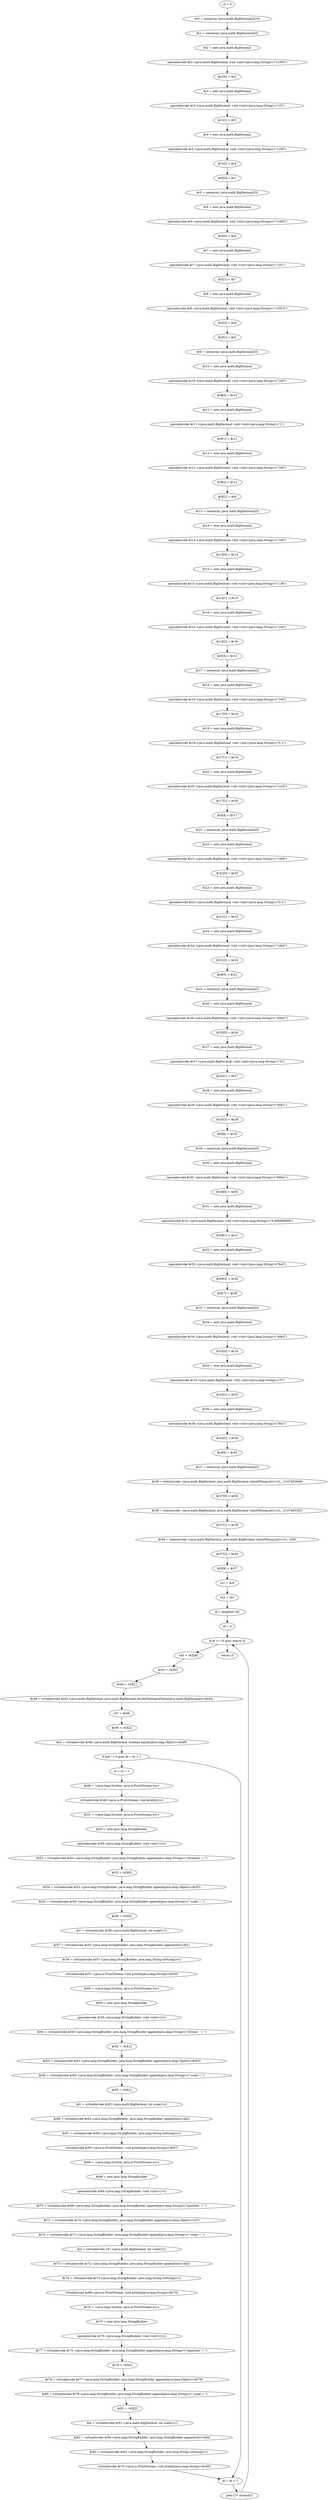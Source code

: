 digraph "unitGraph" {
    "i5 = 0"
    "$r0 = newarray (java.math.BigDecimal[])[10]"
    "$r1 = newarray (java.math.BigDecimal)[3]"
    "$r2 = new java.math.BigDecimal"
    "specialinvoke $r2.<java.math.BigDecimal: void <init>(java.lang.String)>(\"11003\")"
    "$r1[0] = $r2"
    "$r3 = new java.math.BigDecimal"
    "specialinvoke $r3.<java.math.BigDecimal: void <init>(java.lang.String)>(\"10\")"
    "$r1[1] = $r3"
    "$r4 = new java.math.BigDecimal"
    "specialinvoke $r4.<java.math.BigDecimal: void <init>(java.lang.String)>(\"1100\")"
    "$r1[2] = $r4"
    "$r0[0] = $r1"
    "$r5 = newarray (java.math.BigDecimal)[3]"
    "$r6 = new java.math.BigDecimal"
    "specialinvoke $r6.<java.math.BigDecimal: void <init>(java.lang.String)>(\"11003\")"
    "$r5[0] = $r6"
    "$r7 = new java.math.BigDecimal"
    "specialinvoke $r7.<java.math.BigDecimal: void <init>(java.lang.String)>(\"1e1\")"
    "$r5[1] = $r7"
    "$r8 = new java.math.BigDecimal"
    "specialinvoke $r8.<java.math.BigDecimal: void <init>(java.lang.String)>(\"1100.0\")"
    "$r5[2] = $r8"
    "$r0[1] = $r5"
    "$r9 = newarray (java.math.BigDecimal)[3]"
    "$r10 = new java.math.BigDecimal"
    "specialinvoke $r10.<java.math.BigDecimal: void <init>(java.lang.String)>(\"1e9\")"
    "$r9[0] = $r10"
    "$r11 = new java.math.BigDecimal"
    "specialinvoke $r11.<java.math.BigDecimal: void <init>(java.lang.String)>(\"1\")"
    "$r9[1] = $r11"
    "$r12 = new java.math.BigDecimal"
    "specialinvoke $r12.<java.math.BigDecimal: void <init>(java.lang.String)>(\"1e9\")"
    "$r9[2] = $r12"
    "$r0[2] = $r9"
    "$r13 = newarray (java.math.BigDecimal)[3]"
    "$r14 = new java.math.BigDecimal"
    "specialinvoke $r14.<java.math.BigDecimal: void <init>(java.lang.String)>(\"1e9\")"
    "$r13[0] = $r14"
    "$r15 = new java.math.BigDecimal"
    "specialinvoke $r15.<java.math.BigDecimal: void <init>(java.lang.String)>(\"1.00\")"
    "$r13[1] = $r15"
    "$r16 = new java.math.BigDecimal"
    "specialinvoke $r16.<java.math.BigDecimal: void <init>(java.lang.String)>(\"1e9\")"
    "$r13[2] = $r16"
    "$r0[3] = $r13"
    "$r17 = newarray (java.math.BigDecimal)[3]"
    "$r18 = new java.math.BigDecimal"
    "specialinvoke $r18.<java.math.BigDecimal: void <init>(java.lang.String)>(\"1e9\")"
    "$r17[0] = $r18"
    "$r19 = new java.math.BigDecimal"
    "specialinvoke $r19.<java.math.BigDecimal: void <init>(java.lang.String)>(\"0.1\")"
    "$r17[1] = $r19"
    "$r20 = new java.math.BigDecimal"
    "specialinvoke $r20.<java.math.BigDecimal: void <init>(java.lang.String)>(\"1e10\")"
    "$r17[2] = $r20"
    "$r0[4] = $r17"
    "$r21 = newarray (java.math.BigDecimal)[3]"
    "$r22 = new java.math.BigDecimal"
    "specialinvoke $r22.<java.math.BigDecimal: void <init>(java.lang.String)>(\"10e8\")"
    "$r21[0] = $r22"
    "$r23 = new java.math.BigDecimal"
    "specialinvoke $r23.<java.math.BigDecimal: void <init>(java.lang.String)>(\"0.1\")"
    "$r21[1] = $r23"
    "$r24 = new java.math.BigDecimal"
    "specialinvoke $r24.<java.math.BigDecimal: void <init>(java.lang.String)>(\"10e9\")"
    "$r21[2] = $r24"
    "$r0[5] = $r21"
    "$r25 = newarray (java.math.BigDecimal)[3]"
    "$r26 = new java.math.BigDecimal"
    "specialinvoke $r26.<java.math.BigDecimal: void <init>(java.lang.String)>(\"400e1\")"
    "$r25[0] = $r26"
    "$r27 = new java.math.BigDecimal"
    "specialinvoke $r27.<java.math.BigDecimal: void <init>(java.lang.String)>(\"5\")"
    "$r25[1] = $r27"
    "$r28 = new java.math.BigDecimal"
    "specialinvoke $r28.<java.math.BigDecimal: void <init>(java.lang.String)>(\"80e1\")"
    "$r25[2] = $r28"
    "$r0[6] = $r25"
    "$r29 = newarray (java.math.BigDecimal)[3]"
    "$r30 = new java.math.BigDecimal"
    "specialinvoke $r30.<java.math.BigDecimal: void <init>(java.lang.String)>(\"400e1\")"
    "$r29[0] = $r30"
    "$r31 = new java.math.BigDecimal"
    "specialinvoke $r31.<java.math.BigDecimal: void <init>(java.lang.String)>(\"4.999999999\")"
    "$r29[1] = $r31"
    "$r32 = new java.math.BigDecimal"
    "specialinvoke $r32.<java.math.BigDecimal: void <init>(java.lang.String)>(\"8e2\")"
    "$r29[2] = $r32"
    "$r0[7] = $r29"
    "$r33 = newarray (java.math.BigDecimal)[3]"
    "$r34 = new java.math.BigDecimal"
    "specialinvoke $r34.<java.math.BigDecimal: void <init>(java.lang.String)>(\"40e2\")"
    "$r33[0] = $r34"
    "$r35 = new java.math.BigDecimal"
    "specialinvoke $r35.<java.math.BigDecimal: void <init>(java.lang.String)>(\"5\")"
    "$r33[1] = $r35"
    "$r36 = new java.math.BigDecimal"
    "specialinvoke $r36.<java.math.BigDecimal: void <init>(java.lang.String)>(\"8e2\")"
    "$r33[2] = $r36"
    "$r0[8] = $r33"
    "$r37 = newarray (java.math.BigDecimal)[3]"
    "$r38 = staticinvoke <java.math.BigDecimal: java.math.BigDecimal valueOf(long,int)>(1L, -2147483648)"
    "$r37[0] = $r38"
    "$r39 = staticinvoke <java.math.BigDecimal: java.math.BigDecimal valueOf(long,int)>(1L, -2147483392)"
    "$r37[1] = $r39"
    "$r40 = staticinvoke <java.math.BigDecimal: java.math.BigDecimal valueOf(long,int)>(1L, -256)"
    "$r37[2] = $r40"
    "$r0[9] = $r37"
    "r41 = $r0"
    "r42 = r41"
    "i0 = lengthof r42"
    "i6 = 0"
    "if i6 >= i0 goto return i5"
    "r43 = r42[i6]"
    "$r45 = r43[0]"
    "$r44 = r43[1]"
    "$r46 = virtualinvoke $r45.<java.math.BigDecimal: java.math.BigDecimal divideToIntegralValue(java.math.BigDecimal)>($r44)"
    "r47 = $r46"
    "$r48 = r43[2]"
    "$z0 = virtualinvoke $r46.<java.math.BigDecimal: boolean equals(java.lang.Object)>($r48)"
    "if $z0 != 0 goto i6 = i6 + 1"
    "i5 = i5 + 1"
    "$r49 = <java.lang.System: java.io.PrintStream err>"
    "virtualinvoke $r49.<java.io.PrintStream: void println()>()"
    "$r51 = <java.lang.System: java.io.PrintStream err>"
    "$r50 = new java.lang.StringBuilder"
    "specialinvoke $r50.<java.lang.StringBuilder: void <init>()>()"
    "$r52 = virtualinvoke $r50.<java.lang.StringBuilder: java.lang.StringBuilder append(java.lang.String)>(\"dividend  = \")"
    "$r53 = r43[0]"
    "$r54 = virtualinvoke $r52.<java.lang.StringBuilder: java.lang.StringBuilder append(java.lang.Object)>($r53)"
    "$r55 = virtualinvoke $r54.<java.lang.StringBuilder: java.lang.StringBuilder append(java.lang.String)>(\" scale = \")"
    "$r56 = r43[0]"
    "$i1 = virtualinvoke $r56.<java.math.BigDecimal: int scale()>()"
    "$r57 = virtualinvoke $r55.<java.lang.StringBuilder: java.lang.StringBuilder append(int)>($i1)"
    "$r58 = virtualinvoke $r57.<java.lang.StringBuilder: java.lang.String toString()>()"
    "virtualinvoke $r51.<java.io.PrintStream: void println(java.lang.String)>($r58)"
    "$r60 = <java.lang.System: java.io.PrintStream err>"
    "$r59 = new java.lang.StringBuilder"
    "specialinvoke $r59.<java.lang.StringBuilder: void <init>()>()"
    "$r61 = virtualinvoke $r59.<java.lang.StringBuilder: java.lang.StringBuilder append(java.lang.String)>(\"divisor   = \")"
    "$r62 = r43[1]"
    "$r63 = virtualinvoke $r61.<java.lang.StringBuilder: java.lang.StringBuilder append(java.lang.Object)>($r62)"
    "$r64 = virtualinvoke $r63.<java.lang.StringBuilder: java.lang.StringBuilder append(java.lang.String)>(\" scale = \")"
    "$r65 = r43[1]"
    "$i2 = virtualinvoke $r65.<java.math.BigDecimal: int scale()>()"
    "$r66 = virtualinvoke $r64.<java.lang.StringBuilder: java.lang.StringBuilder append(int)>($i2)"
    "$r67 = virtualinvoke $r66.<java.lang.StringBuilder: java.lang.String toString()>()"
    "virtualinvoke $r60.<java.io.PrintStream: void println(java.lang.String)>($r67)"
    "$r69 = <java.lang.System: java.io.PrintStream err>"
    "$r68 = new java.lang.StringBuilder"
    "specialinvoke $r68.<java.lang.StringBuilder: void <init>()>()"
    "$r70 = virtualinvoke $r68.<java.lang.StringBuilder: java.lang.StringBuilder append(java.lang.String)>(\"quotient  = \")"
    "$r71 = virtualinvoke $r70.<java.lang.StringBuilder: java.lang.StringBuilder append(java.lang.Object)>(r47)"
    "$r72 = virtualinvoke $r71.<java.lang.StringBuilder: java.lang.StringBuilder append(java.lang.String)>(\" scale = \")"
    "$i3 = virtualinvoke r47.<java.math.BigDecimal: int scale()>()"
    "$r73 = virtualinvoke $r72.<java.lang.StringBuilder: java.lang.StringBuilder append(int)>($i3)"
    "$r74 = virtualinvoke $r73.<java.lang.StringBuilder: java.lang.String toString()>()"
    "virtualinvoke $r69.<java.io.PrintStream: void println(java.lang.String)>($r74)"
    "$r76 = <java.lang.System: java.io.PrintStream err>"
    "$r75 = new java.lang.StringBuilder"
    "specialinvoke $r75.<java.lang.StringBuilder: void <init>()>()"
    "$r77 = virtualinvoke $r75.<java.lang.StringBuilder: java.lang.StringBuilder append(java.lang.String)>(\"expected  = \")"
    "$r78 = r43[2]"
    "$r79 = virtualinvoke $r77.<java.lang.StringBuilder: java.lang.StringBuilder append(java.lang.Object)>($r78)"
    "$r80 = virtualinvoke $r79.<java.lang.StringBuilder: java.lang.StringBuilder append(java.lang.String)>(\" scale = \")"
    "$r81 = r43[2]"
    "$i4 = virtualinvoke $r81.<java.math.BigDecimal: int scale()>()"
    "$r82 = virtualinvoke $r80.<java.lang.StringBuilder: java.lang.StringBuilder append(int)>($i4)"
    "$r83 = virtualinvoke $r82.<java.lang.StringBuilder: java.lang.String toString()>()"
    "virtualinvoke $r76.<java.io.PrintStream: void println(java.lang.String)>($r83)"
    "i6 = i6 + 1"
    "goto [?= (branch)]"
    "return i5"
    "i5 = 0"->"$r0 = newarray (java.math.BigDecimal[])[10]";
    "$r0 = newarray (java.math.BigDecimal[])[10]"->"$r1 = newarray (java.math.BigDecimal)[3]";
    "$r1 = newarray (java.math.BigDecimal)[3]"->"$r2 = new java.math.BigDecimal";
    "$r2 = new java.math.BigDecimal"->"specialinvoke $r2.<java.math.BigDecimal: void <init>(java.lang.String)>(\"11003\")";
    "specialinvoke $r2.<java.math.BigDecimal: void <init>(java.lang.String)>(\"11003\")"->"$r1[0] = $r2";
    "$r1[0] = $r2"->"$r3 = new java.math.BigDecimal";
    "$r3 = new java.math.BigDecimal"->"specialinvoke $r3.<java.math.BigDecimal: void <init>(java.lang.String)>(\"10\")";
    "specialinvoke $r3.<java.math.BigDecimal: void <init>(java.lang.String)>(\"10\")"->"$r1[1] = $r3";
    "$r1[1] = $r3"->"$r4 = new java.math.BigDecimal";
    "$r4 = new java.math.BigDecimal"->"specialinvoke $r4.<java.math.BigDecimal: void <init>(java.lang.String)>(\"1100\")";
    "specialinvoke $r4.<java.math.BigDecimal: void <init>(java.lang.String)>(\"1100\")"->"$r1[2] = $r4";
    "$r1[2] = $r4"->"$r0[0] = $r1";
    "$r0[0] = $r1"->"$r5 = newarray (java.math.BigDecimal)[3]";
    "$r5 = newarray (java.math.BigDecimal)[3]"->"$r6 = new java.math.BigDecimal";
    "$r6 = new java.math.BigDecimal"->"specialinvoke $r6.<java.math.BigDecimal: void <init>(java.lang.String)>(\"11003\")";
    "specialinvoke $r6.<java.math.BigDecimal: void <init>(java.lang.String)>(\"11003\")"->"$r5[0] = $r6";
    "$r5[0] = $r6"->"$r7 = new java.math.BigDecimal";
    "$r7 = new java.math.BigDecimal"->"specialinvoke $r7.<java.math.BigDecimal: void <init>(java.lang.String)>(\"1e1\")";
    "specialinvoke $r7.<java.math.BigDecimal: void <init>(java.lang.String)>(\"1e1\")"->"$r5[1] = $r7";
    "$r5[1] = $r7"->"$r8 = new java.math.BigDecimal";
    "$r8 = new java.math.BigDecimal"->"specialinvoke $r8.<java.math.BigDecimal: void <init>(java.lang.String)>(\"1100.0\")";
    "specialinvoke $r8.<java.math.BigDecimal: void <init>(java.lang.String)>(\"1100.0\")"->"$r5[2] = $r8";
    "$r5[2] = $r8"->"$r0[1] = $r5";
    "$r0[1] = $r5"->"$r9 = newarray (java.math.BigDecimal)[3]";
    "$r9 = newarray (java.math.BigDecimal)[3]"->"$r10 = new java.math.BigDecimal";
    "$r10 = new java.math.BigDecimal"->"specialinvoke $r10.<java.math.BigDecimal: void <init>(java.lang.String)>(\"1e9\")";
    "specialinvoke $r10.<java.math.BigDecimal: void <init>(java.lang.String)>(\"1e9\")"->"$r9[0] = $r10";
    "$r9[0] = $r10"->"$r11 = new java.math.BigDecimal";
    "$r11 = new java.math.BigDecimal"->"specialinvoke $r11.<java.math.BigDecimal: void <init>(java.lang.String)>(\"1\")";
    "specialinvoke $r11.<java.math.BigDecimal: void <init>(java.lang.String)>(\"1\")"->"$r9[1] = $r11";
    "$r9[1] = $r11"->"$r12 = new java.math.BigDecimal";
    "$r12 = new java.math.BigDecimal"->"specialinvoke $r12.<java.math.BigDecimal: void <init>(java.lang.String)>(\"1e9\")";
    "specialinvoke $r12.<java.math.BigDecimal: void <init>(java.lang.String)>(\"1e9\")"->"$r9[2] = $r12";
    "$r9[2] = $r12"->"$r0[2] = $r9";
    "$r0[2] = $r9"->"$r13 = newarray (java.math.BigDecimal)[3]";
    "$r13 = newarray (java.math.BigDecimal)[3]"->"$r14 = new java.math.BigDecimal";
    "$r14 = new java.math.BigDecimal"->"specialinvoke $r14.<java.math.BigDecimal: void <init>(java.lang.String)>(\"1e9\")";
    "specialinvoke $r14.<java.math.BigDecimal: void <init>(java.lang.String)>(\"1e9\")"->"$r13[0] = $r14";
    "$r13[0] = $r14"->"$r15 = new java.math.BigDecimal";
    "$r15 = new java.math.BigDecimal"->"specialinvoke $r15.<java.math.BigDecimal: void <init>(java.lang.String)>(\"1.00\")";
    "specialinvoke $r15.<java.math.BigDecimal: void <init>(java.lang.String)>(\"1.00\")"->"$r13[1] = $r15";
    "$r13[1] = $r15"->"$r16 = new java.math.BigDecimal";
    "$r16 = new java.math.BigDecimal"->"specialinvoke $r16.<java.math.BigDecimal: void <init>(java.lang.String)>(\"1e9\")";
    "specialinvoke $r16.<java.math.BigDecimal: void <init>(java.lang.String)>(\"1e9\")"->"$r13[2] = $r16";
    "$r13[2] = $r16"->"$r0[3] = $r13";
    "$r0[3] = $r13"->"$r17 = newarray (java.math.BigDecimal)[3]";
    "$r17 = newarray (java.math.BigDecimal)[3]"->"$r18 = new java.math.BigDecimal";
    "$r18 = new java.math.BigDecimal"->"specialinvoke $r18.<java.math.BigDecimal: void <init>(java.lang.String)>(\"1e9\")";
    "specialinvoke $r18.<java.math.BigDecimal: void <init>(java.lang.String)>(\"1e9\")"->"$r17[0] = $r18";
    "$r17[0] = $r18"->"$r19 = new java.math.BigDecimal";
    "$r19 = new java.math.BigDecimal"->"specialinvoke $r19.<java.math.BigDecimal: void <init>(java.lang.String)>(\"0.1\")";
    "specialinvoke $r19.<java.math.BigDecimal: void <init>(java.lang.String)>(\"0.1\")"->"$r17[1] = $r19";
    "$r17[1] = $r19"->"$r20 = new java.math.BigDecimal";
    "$r20 = new java.math.BigDecimal"->"specialinvoke $r20.<java.math.BigDecimal: void <init>(java.lang.String)>(\"1e10\")";
    "specialinvoke $r20.<java.math.BigDecimal: void <init>(java.lang.String)>(\"1e10\")"->"$r17[2] = $r20";
    "$r17[2] = $r20"->"$r0[4] = $r17";
    "$r0[4] = $r17"->"$r21 = newarray (java.math.BigDecimal)[3]";
    "$r21 = newarray (java.math.BigDecimal)[3]"->"$r22 = new java.math.BigDecimal";
    "$r22 = new java.math.BigDecimal"->"specialinvoke $r22.<java.math.BigDecimal: void <init>(java.lang.String)>(\"10e8\")";
    "specialinvoke $r22.<java.math.BigDecimal: void <init>(java.lang.String)>(\"10e8\")"->"$r21[0] = $r22";
    "$r21[0] = $r22"->"$r23 = new java.math.BigDecimal";
    "$r23 = new java.math.BigDecimal"->"specialinvoke $r23.<java.math.BigDecimal: void <init>(java.lang.String)>(\"0.1\")";
    "specialinvoke $r23.<java.math.BigDecimal: void <init>(java.lang.String)>(\"0.1\")"->"$r21[1] = $r23";
    "$r21[1] = $r23"->"$r24 = new java.math.BigDecimal";
    "$r24 = new java.math.BigDecimal"->"specialinvoke $r24.<java.math.BigDecimal: void <init>(java.lang.String)>(\"10e9\")";
    "specialinvoke $r24.<java.math.BigDecimal: void <init>(java.lang.String)>(\"10e9\")"->"$r21[2] = $r24";
    "$r21[2] = $r24"->"$r0[5] = $r21";
    "$r0[5] = $r21"->"$r25 = newarray (java.math.BigDecimal)[3]";
    "$r25 = newarray (java.math.BigDecimal)[3]"->"$r26 = new java.math.BigDecimal";
    "$r26 = new java.math.BigDecimal"->"specialinvoke $r26.<java.math.BigDecimal: void <init>(java.lang.String)>(\"400e1\")";
    "specialinvoke $r26.<java.math.BigDecimal: void <init>(java.lang.String)>(\"400e1\")"->"$r25[0] = $r26";
    "$r25[0] = $r26"->"$r27 = new java.math.BigDecimal";
    "$r27 = new java.math.BigDecimal"->"specialinvoke $r27.<java.math.BigDecimal: void <init>(java.lang.String)>(\"5\")";
    "specialinvoke $r27.<java.math.BigDecimal: void <init>(java.lang.String)>(\"5\")"->"$r25[1] = $r27";
    "$r25[1] = $r27"->"$r28 = new java.math.BigDecimal";
    "$r28 = new java.math.BigDecimal"->"specialinvoke $r28.<java.math.BigDecimal: void <init>(java.lang.String)>(\"80e1\")";
    "specialinvoke $r28.<java.math.BigDecimal: void <init>(java.lang.String)>(\"80e1\")"->"$r25[2] = $r28";
    "$r25[2] = $r28"->"$r0[6] = $r25";
    "$r0[6] = $r25"->"$r29 = newarray (java.math.BigDecimal)[3]";
    "$r29 = newarray (java.math.BigDecimal)[3]"->"$r30 = new java.math.BigDecimal";
    "$r30 = new java.math.BigDecimal"->"specialinvoke $r30.<java.math.BigDecimal: void <init>(java.lang.String)>(\"400e1\")";
    "specialinvoke $r30.<java.math.BigDecimal: void <init>(java.lang.String)>(\"400e1\")"->"$r29[0] = $r30";
    "$r29[0] = $r30"->"$r31 = new java.math.BigDecimal";
    "$r31 = new java.math.BigDecimal"->"specialinvoke $r31.<java.math.BigDecimal: void <init>(java.lang.String)>(\"4.999999999\")";
    "specialinvoke $r31.<java.math.BigDecimal: void <init>(java.lang.String)>(\"4.999999999\")"->"$r29[1] = $r31";
    "$r29[1] = $r31"->"$r32 = new java.math.BigDecimal";
    "$r32 = new java.math.BigDecimal"->"specialinvoke $r32.<java.math.BigDecimal: void <init>(java.lang.String)>(\"8e2\")";
    "specialinvoke $r32.<java.math.BigDecimal: void <init>(java.lang.String)>(\"8e2\")"->"$r29[2] = $r32";
    "$r29[2] = $r32"->"$r0[7] = $r29";
    "$r0[7] = $r29"->"$r33 = newarray (java.math.BigDecimal)[3]";
    "$r33 = newarray (java.math.BigDecimal)[3]"->"$r34 = new java.math.BigDecimal";
    "$r34 = new java.math.BigDecimal"->"specialinvoke $r34.<java.math.BigDecimal: void <init>(java.lang.String)>(\"40e2\")";
    "specialinvoke $r34.<java.math.BigDecimal: void <init>(java.lang.String)>(\"40e2\")"->"$r33[0] = $r34";
    "$r33[0] = $r34"->"$r35 = new java.math.BigDecimal";
    "$r35 = new java.math.BigDecimal"->"specialinvoke $r35.<java.math.BigDecimal: void <init>(java.lang.String)>(\"5\")";
    "specialinvoke $r35.<java.math.BigDecimal: void <init>(java.lang.String)>(\"5\")"->"$r33[1] = $r35";
    "$r33[1] = $r35"->"$r36 = new java.math.BigDecimal";
    "$r36 = new java.math.BigDecimal"->"specialinvoke $r36.<java.math.BigDecimal: void <init>(java.lang.String)>(\"8e2\")";
    "specialinvoke $r36.<java.math.BigDecimal: void <init>(java.lang.String)>(\"8e2\")"->"$r33[2] = $r36";
    "$r33[2] = $r36"->"$r0[8] = $r33";
    "$r0[8] = $r33"->"$r37 = newarray (java.math.BigDecimal)[3]";
    "$r37 = newarray (java.math.BigDecimal)[3]"->"$r38 = staticinvoke <java.math.BigDecimal: java.math.BigDecimal valueOf(long,int)>(1L, -2147483648)";
    "$r38 = staticinvoke <java.math.BigDecimal: java.math.BigDecimal valueOf(long,int)>(1L, -2147483648)"->"$r37[0] = $r38";
    "$r37[0] = $r38"->"$r39 = staticinvoke <java.math.BigDecimal: java.math.BigDecimal valueOf(long,int)>(1L, -2147483392)";
    "$r39 = staticinvoke <java.math.BigDecimal: java.math.BigDecimal valueOf(long,int)>(1L, -2147483392)"->"$r37[1] = $r39";
    "$r37[1] = $r39"->"$r40 = staticinvoke <java.math.BigDecimal: java.math.BigDecimal valueOf(long,int)>(1L, -256)";
    "$r40 = staticinvoke <java.math.BigDecimal: java.math.BigDecimal valueOf(long,int)>(1L, -256)"->"$r37[2] = $r40";
    "$r37[2] = $r40"->"$r0[9] = $r37";
    "$r0[9] = $r37"->"r41 = $r0";
    "r41 = $r0"->"r42 = r41";
    "r42 = r41"->"i0 = lengthof r42";
    "i0 = lengthof r42"->"i6 = 0";
    "i6 = 0"->"if i6 >= i0 goto return i5";
    "if i6 >= i0 goto return i5"->"r43 = r42[i6]";
    "if i6 >= i0 goto return i5"->"return i5";
    "r43 = r42[i6]"->"$r45 = r43[0]";
    "$r45 = r43[0]"->"$r44 = r43[1]";
    "$r44 = r43[1]"->"$r46 = virtualinvoke $r45.<java.math.BigDecimal: java.math.BigDecimal divideToIntegralValue(java.math.BigDecimal)>($r44)";
    "$r46 = virtualinvoke $r45.<java.math.BigDecimal: java.math.BigDecimal divideToIntegralValue(java.math.BigDecimal)>($r44)"->"r47 = $r46";
    "r47 = $r46"->"$r48 = r43[2]";
    "$r48 = r43[2]"->"$z0 = virtualinvoke $r46.<java.math.BigDecimal: boolean equals(java.lang.Object)>($r48)";
    "$z0 = virtualinvoke $r46.<java.math.BigDecimal: boolean equals(java.lang.Object)>($r48)"->"if $z0 != 0 goto i6 = i6 + 1";
    "if $z0 != 0 goto i6 = i6 + 1"->"i5 = i5 + 1";
    "if $z0 != 0 goto i6 = i6 + 1"->"i6 = i6 + 1";
    "i5 = i5 + 1"->"$r49 = <java.lang.System: java.io.PrintStream err>";
    "$r49 = <java.lang.System: java.io.PrintStream err>"->"virtualinvoke $r49.<java.io.PrintStream: void println()>()";
    "virtualinvoke $r49.<java.io.PrintStream: void println()>()"->"$r51 = <java.lang.System: java.io.PrintStream err>";
    "$r51 = <java.lang.System: java.io.PrintStream err>"->"$r50 = new java.lang.StringBuilder";
    "$r50 = new java.lang.StringBuilder"->"specialinvoke $r50.<java.lang.StringBuilder: void <init>()>()";
    "specialinvoke $r50.<java.lang.StringBuilder: void <init>()>()"->"$r52 = virtualinvoke $r50.<java.lang.StringBuilder: java.lang.StringBuilder append(java.lang.String)>(\"dividend  = \")";
    "$r52 = virtualinvoke $r50.<java.lang.StringBuilder: java.lang.StringBuilder append(java.lang.String)>(\"dividend  = \")"->"$r53 = r43[0]";
    "$r53 = r43[0]"->"$r54 = virtualinvoke $r52.<java.lang.StringBuilder: java.lang.StringBuilder append(java.lang.Object)>($r53)";
    "$r54 = virtualinvoke $r52.<java.lang.StringBuilder: java.lang.StringBuilder append(java.lang.Object)>($r53)"->"$r55 = virtualinvoke $r54.<java.lang.StringBuilder: java.lang.StringBuilder append(java.lang.String)>(\" scale = \")";
    "$r55 = virtualinvoke $r54.<java.lang.StringBuilder: java.lang.StringBuilder append(java.lang.String)>(\" scale = \")"->"$r56 = r43[0]";
    "$r56 = r43[0]"->"$i1 = virtualinvoke $r56.<java.math.BigDecimal: int scale()>()";
    "$i1 = virtualinvoke $r56.<java.math.BigDecimal: int scale()>()"->"$r57 = virtualinvoke $r55.<java.lang.StringBuilder: java.lang.StringBuilder append(int)>($i1)";
    "$r57 = virtualinvoke $r55.<java.lang.StringBuilder: java.lang.StringBuilder append(int)>($i1)"->"$r58 = virtualinvoke $r57.<java.lang.StringBuilder: java.lang.String toString()>()";
    "$r58 = virtualinvoke $r57.<java.lang.StringBuilder: java.lang.String toString()>()"->"virtualinvoke $r51.<java.io.PrintStream: void println(java.lang.String)>($r58)";
    "virtualinvoke $r51.<java.io.PrintStream: void println(java.lang.String)>($r58)"->"$r60 = <java.lang.System: java.io.PrintStream err>";
    "$r60 = <java.lang.System: java.io.PrintStream err>"->"$r59 = new java.lang.StringBuilder";
    "$r59 = new java.lang.StringBuilder"->"specialinvoke $r59.<java.lang.StringBuilder: void <init>()>()";
    "specialinvoke $r59.<java.lang.StringBuilder: void <init>()>()"->"$r61 = virtualinvoke $r59.<java.lang.StringBuilder: java.lang.StringBuilder append(java.lang.String)>(\"divisor   = \")";
    "$r61 = virtualinvoke $r59.<java.lang.StringBuilder: java.lang.StringBuilder append(java.lang.String)>(\"divisor   = \")"->"$r62 = r43[1]";
    "$r62 = r43[1]"->"$r63 = virtualinvoke $r61.<java.lang.StringBuilder: java.lang.StringBuilder append(java.lang.Object)>($r62)";
    "$r63 = virtualinvoke $r61.<java.lang.StringBuilder: java.lang.StringBuilder append(java.lang.Object)>($r62)"->"$r64 = virtualinvoke $r63.<java.lang.StringBuilder: java.lang.StringBuilder append(java.lang.String)>(\" scale = \")";
    "$r64 = virtualinvoke $r63.<java.lang.StringBuilder: java.lang.StringBuilder append(java.lang.String)>(\" scale = \")"->"$r65 = r43[1]";
    "$r65 = r43[1]"->"$i2 = virtualinvoke $r65.<java.math.BigDecimal: int scale()>()";
    "$i2 = virtualinvoke $r65.<java.math.BigDecimal: int scale()>()"->"$r66 = virtualinvoke $r64.<java.lang.StringBuilder: java.lang.StringBuilder append(int)>($i2)";
    "$r66 = virtualinvoke $r64.<java.lang.StringBuilder: java.lang.StringBuilder append(int)>($i2)"->"$r67 = virtualinvoke $r66.<java.lang.StringBuilder: java.lang.String toString()>()";
    "$r67 = virtualinvoke $r66.<java.lang.StringBuilder: java.lang.String toString()>()"->"virtualinvoke $r60.<java.io.PrintStream: void println(java.lang.String)>($r67)";
    "virtualinvoke $r60.<java.io.PrintStream: void println(java.lang.String)>($r67)"->"$r69 = <java.lang.System: java.io.PrintStream err>";
    "$r69 = <java.lang.System: java.io.PrintStream err>"->"$r68 = new java.lang.StringBuilder";
    "$r68 = new java.lang.StringBuilder"->"specialinvoke $r68.<java.lang.StringBuilder: void <init>()>()";
    "specialinvoke $r68.<java.lang.StringBuilder: void <init>()>()"->"$r70 = virtualinvoke $r68.<java.lang.StringBuilder: java.lang.StringBuilder append(java.lang.String)>(\"quotient  = \")";
    "$r70 = virtualinvoke $r68.<java.lang.StringBuilder: java.lang.StringBuilder append(java.lang.String)>(\"quotient  = \")"->"$r71 = virtualinvoke $r70.<java.lang.StringBuilder: java.lang.StringBuilder append(java.lang.Object)>(r47)";
    "$r71 = virtualinvoke $r70.<java.lang.StringBuilder: java.lang.StringBuilder append(java.lang.Object)>(r47)"->"$r72 = virtualinvoke $r71.<java.lang.StringBuilder: java.lang.StringBuilder append(java.lang.String)>(\" scale = \")";
    "$r72 = virtualinvoke $r71.<java.lang.StringBuilder: java.lang.StringBuilder append(java.lang.String)>(\" scale = \")"->"$i3 = virtualinvoke r47.<java.math.BigDecimal: int scale()>()";
    "$i3 = virtualinvoke r47.<java.math.BigDecimal: int scale()>()"->"$r73 = virtualinvoke $r72.<java.lang.StringBuilder: java.lang.StringBuilder append(int)>($i3)";
    "$r73 = virtualinvoke $r72.<java.lang.StringBuilder: java.lang.StringBuilder append(int)>($i3)"->"$r74 = virtualinvoke $r73.<java.lang.StringBuilder: java.lang.String toString()>()";
    "$r74 = virtualinvoke $r73.<java.lang.StringBuilder: java.lang.String toString()>()"->"virtualinvoke $r69.<java.io.PrintStream: void println(java.lang.String)>($r74)";
    "virtualinvoke $r69.<java.io.PrintStream: void println(java.lang.String)>($r74)"->"$r76 = <java.lang.System: java.io.PrintStream err>";
    "$r76 = <java.lang.System: java.io.PrintStream err>"->"$r75 = new java.lang.StringBuilder";
    "$r75 = new java.lang.StringBuilder"->"specialinvoke $r75.<java.lang.StringBuilder: void <init>()>()";
    "specialinvoke $r75.<java.lang.StringBuilder: void <init>()>()"->"$r77 = virtualinvoke $r75.<java.lang.StringBuilder: java.lang.StringBuilder append(java.lang.String)>(\"expected  = \")";
    "$r77 = virtualinvoke $r75.<java.lang.StringBuilder: java.lang.StringBuilder append(java.lang.String)>(\"expected  = \")"->"$r78 = r43[2]";
    "$r78 = r43[2]"->"$r79 = virtualinvoke $r77.<java.lang.StringBuilder: java.lang.StringBuilder append(java.lang.Object)>($r78)";
    "$r79 = virtualinvoke $r77.<java.lang.StringBuilder: java.lang.StringBuilder append(java.lang.Object)>($r78)"->"$r80 = virtualinvoke $r79.<java.lang.StringBuilder: java.lang.StringBuilder append(java.lang.String)>(\" scale = \")";
    "$r80 = virtualinvoke $r79.<java.lang.StringBuilder: java.lang.StringBuilder append(java.lang.String)>(\" scale = \")"->"$r81 = r43[2]";
    "$r81 = r43[2]"->"$i4 = virtualinvoke $r81.<java.math.BigDecimal: int scale()>()";
    "$i4 = virtualinvoke $r81.<java.math.BigDecimal: int scale()>()"->"$r82 = virtualinvoke $r80.<java.lang.StringBuilder: java.lang.StringBuilder append(int)>($i4)";
    "$r82 = virtualinvoke $r80.<java.lang.StringBuilder: java.lang.StringBuilder append(int)>($i4)"->"$r83 = virtualinvoke $r82.<java.lang.StringBuilder: java.lang.String toString()>()";
    "$r83 = virtualinvoke $r82.<java.lang.StringBuilder: java.lang.String toString()>()"->"virtualinvoke $r76.<java.io.PrintStream: void println(java.lang.String)>($r83)";
    "virtualinvoke $r76.<java.io.PrintStream: void println(java.lang.String)>($r83)"->"i6 = i6 + 1";
    "i6 = i6 + 1"->"goto [?= (branch)]";
    "goto [?= (branch)]"->"if i6 >= i0 goto return i5";
}
